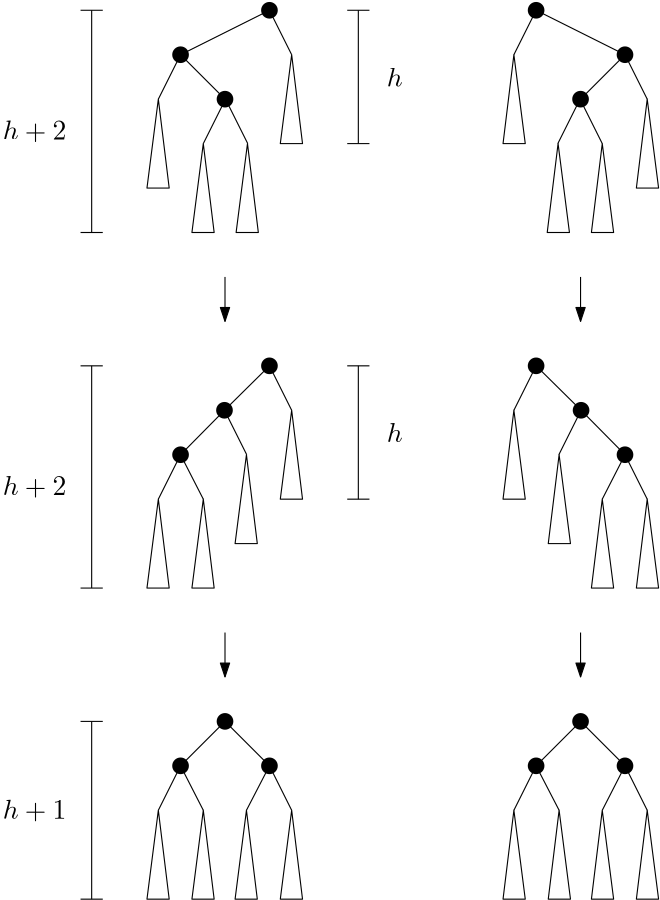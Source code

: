 <?xml version="1.0"?>
<!DOCTYPE ipe SYSTEM "ipe.dtd">
<ipe version="70010" creator="Ipe 7.0.10">
<info created="D:20110718101307" modified="D:20110718104920"/>
<ipestyle name="basic">
<symbol name="arrow/arc(spx)">
<path stroke="sym-stroke" fill="sym-stroke" pen="sym-pen">
0 0 m
-1 0.333 l
-1 -0.333 l
h
</path>
</symbol>
<symbol name="arrow/farc(spx)">
<path stroke="sym-stroke" fill="white" pen="sym-pen">
0 0 m
-1 0.333 l
-1 -0.333 l
h
</path>
</symbol>
<symbol name="mark/circle(sx)" transformations="translations">
<path fill="sym-stroke">
0.6 0 0 0.6 0 0 e
0.4 0 0 0.4 0 0 e
</path>
</symbol>
<symbol name="mark/disk(sx)" transformations="translations">
<path fill="sym-stroke">
0.6 0 0 0.6 0 0 e
</path>
</symbol>
<symbol name="mark/fdisk(sfx)" transformations="translations">
<group>
<path fill="sym-stroke" fillrule="eofill">
0.6 0 0 0.6 0 0 e
0.4 0 0 0.4 0 0 e
</path>
<path fill="sym-fill">
0.4 0 0 0.4 0 0 e
</path>
</group>
</symbol>
<symbol name="mark/box(sx)" transformations="translations">
<path fill="sym-stroke" fillrule="eofill">
-0.6 -0.6 m
0.6 -0.6 l
0.6 0.6 l
-0.6 0.6 l
h
-0.4 -0.4 m
0.4 -0.4 l
0.4 0.4 l
-0.4 0.4 l
h
</path>
</symbol>
<symbol name="mark/square(sx)" transformations="translations">
<path fill="sym-stroke">
-0.6 -0.6 m
0.6 -0.6 l
0.6 0.6 l
-0.6 0.6 l
h
</path>
</symbol>
<symbol name="mark/fsquare(sfx)" transformations="translations">
<group>
<path fill="sym-stroke" fillrule="eofill">
-0.6 -0.6 m
0.6 -0.6 l
0.6 0.6 l
-0.6 0.6 l
h
-0.4 -0.4 m
0.4 -0.4 l
0.4 0.4 l
-0.4 0.4 l
h
</path>
<path fill="sym-fill">
-0.4 -0.4 m
0.4 -0.4 l
0.4 0.4 l
-0.4 0.4 l
h
</path>
</group>
</symbol>
<symbol name="mark/cross(sx)" transformations="translations">
<group>
<path fill="sym-stroke">
-0.43 -0.57 m
0.57 0.43 l
0.43 0.57 l
-0.57 -0.43 l
h
</path>
<path fill="sym-stroke">
-0.43 0.57 m
0.57 -0.43 l
0.43 -0.57 l
-0.57 0.43 l
h
</path>
</group>
</symbol>
<symbol name="arrow/fnormal(spx)">
<path stroke="sym-stroke" fill="white" pen="sym-pen">
0 0 m
-1 0.333 l
-1 -0.333 l
h
</path>
</symbol>
<symbol name="arrow/pointed(spx)">
<path stroke="sym-stroke" fill="sym-stroke" pen="sym-pen">
0 0 m
-1 0.333 l
-0.8 0 l
-1 -0.333 l
h
</path>
</symbol>
<symbol name="arrow/fpointed(spx)">
<path stroke="sym-stroke" fill="white" pen="sym-pen">
0 0 m
-1 0.333 l
-0.8 0 l
-1 -0.333 l
h
</path>
</symbol>
<symbol name="arrow/linear(spx)">
<path stroke="sym-stroke" pen="sym-pen">
-1 0.333 m
0 0 l
-1 -0.333 l
</path>
</symbol>
<symbol name="arrow/fdouble(spx)">
<path stroke="sym-stroke" fill="white" pen="sym-pen">
0 0 m
-1 0.333 l
-1 -0.333 l
h
-1 0 m
-2 0.333 l
-2 -0.333 l
h
</path>
</symbol>
<symbol name="arrow/double(spx)">
<path stroke="sym-stroke" fill="sym-stroke" pen="sym-pen">
0 0 m
-1 0.333 l
-1 -0.333 l
h
-1 0 m
-2 0.333 l
-2 -0.333 l
h
</path>
</symbol>
<pen name="heavier" value="0.8"/>
<pen name="fat" value="1.2"/>
<pen name="ultrafat" value="2"/>
<symbolsize name="large" value="5"/>
<symbolsize name="small" value="2"/>
<symbolsize name="tiny" value="1.1"/>
<arrowsize name="large" value="10"/>
<arrowsize name="small" value="5"/>
<arrowsize name="tiny" value="3"/>
<color name="red" value="1 0 0"/>
<color name="green" value="0 1 0"/>
<color name="blue" value="0 0 1"/>
<color name="yellow" value="1 1 0"/>
<color name="orange" value="1 0.647 0"/>
<color name="gold" value="1 0.843 0"/>
<color name="purple" value="0.627 0.125 0.941"/>
<color name="gray" value="0.745"/>
<color name="brown" value="0.647 0.165 0.165"/>
<color name="navy" value="0 0 0.502"/>
<color name="pink" value="1 0.753 0.796"/>
<color name="seagreen" value="0.18 0.545 0.341"/>
<color name="turquoise" value="0.251 0.878 0.816"/>
<color name="violet" value="0.933 0.51 0.933"/>
<color name="darkblue" value="0 0 0.545"/>
<color name="darkcyan" value="0 0.545 0.545"/>
<color name="darkgray" value="0.663"/>
<color name="darkgreen" value="0 0.392 0"/>
<color name="darkmagenta" value="0.545 0 0.545"/>
<color name="darkorange" value="1 0.549 0"/>
<color name="darkred" value="0.545 0 0"/>
<color name="lightblue" value="0.678 0.847 0.902"/>
<color name="lightcyan" value="0.878 1 1"/>
<color name="lightgray" value="0.827"/>
<color name="lightgreen" value="0.565 0.933 0.565"/>
<color name="lightyellow" value="1 1 0.878"/>
<dashstyle name="dashed" value="[4] 0"/>
<dashstyle name="dotted" value="[1 3] 0"/>
<dashstyle name="dash dotted" value="[4 2 1 2] 0"/>
<dashstyle name="dash dot dotted" value="[4 2 1 2 1 2] 0"/>
<textsize name="large" value="\large"/>
<textsize name="small" value="\small"/>
<textsize name="tiny" value="\tiny"/>
<textsize name="Large" value="\Large"/>
<textsize name="LARGE" value="\LARGE"/>
<textsize name="huge" value="\huge"/>
<textsize name="Huge" value="\Huge"/>
<textsize name="footnote" value="\footnotesize"/>
<textstyle name="center" begin="\begin{center}" end="\end{center}"/>
<textstyle name="itemize" begin="\begin{itemize}" end="\end{itemize}"/>
<textstyle name="item" begin="\begin{itemize}\item{}" end="\end{itemize}"/>
<gridsize name="4 pts" value="4"/>
<gridsize name="8 pts (~3 mm)" value="8"/>
<gridsize name="16 pts (~6 mm)" value="16"/>
<gridsize name="32 pts (~12 mm)" value="32"/>
<gridsize name="10 pts (~3.5 mm)" value="10"/>
<gridsize name="20 pts (~7 mm)" value="20"/>
<gridsize name="14 pts (~5 mm)" value="14"/>
<gridsize name="28 pts (~10 mm)" value="28"/>
<gridsize name="56 pts (~20 mm)" value="56"/>
<anglesize name="90 deg" value="90"/>
<anglesize name="60 deg" value="60"/>
<anglesize name="45 deg" value="45"/>
<anglesize name="30 deg" value="30"/>
<anglesize name="22.5 deg" value="22.5"/>
<tiling name="falling" angle="-60" step="4" width="1"/>
<tiling name="rising" angle="30" step="4" width="1"/>
</ipestyle>
<page>
<layer name="alpha"/>
<view layers="alpha" active="alpha"/>
<use layer="alpha" matrix="1 0 0 1 0 112" name="mark/disk(sx)" pos="192 288" size="large" stroke="black"/>
<use matrix="1 0 0 1 0 112" name="mark/disk(sx)" pos="160 272" size="large" stroke="black"/>
<use matrix="1 0 0 1 0 112" name="mark/disk(sx)" pos="176 256" size="large" stroke="black"/>
<path matrix="1 0 0 1 0 112" stroke="black">
192 288 m
160 272 l
</path>
<path matrix="1 0 0 1 0 112" stroke="black">
160 272 m
176 256 l
</path>
<path matrix="0.5 0 0 1 80 112" stroke="black">
160 272 m
144 256 l
</path>
<path matrix="0.5 0 0 1 88.1861 112" stroke="black">
176 256 m
160 240 l
</path>
<path matrix="0.5 0 0 1 88.1861 112" stroke="black">
176 256 m
192 240 l
</path>
<path matrix="0.5 0 0 1 96 112" stroke="black">
192 288 m
208 272 l
</path>
<path matrix="0.5 0 0 1 92 112" stroke="black">
184.186 240 m
176 208 l
192 208 l
h
</path>
<path matrix="0.5 0 0 1 76.0931 112" stroke="black">
184.186 240 m
176 208 l
192 208 l
h
</path>
<path matrix="0.5 0 0 1 59.907 128" stroke="black">
184.186 240 m
176 208 l
192 208 l
h
</path>
<path matrix="0.5 0 0 1 107.907 144" stroke="black">
184.186 240 m
176 208 l
192 208 l
h
</path>
<path matrix="1 0 0 1 0 112" stroke="black">
128 288 m
128 208 l
</path>
<path matrix="1 0 0 1 0 112" stroke="black">
224 288 m
224 240 l
</path>
<text matrix="1 0 0 1 -16 100.541" transformations="translations" pos="112 256" stroke="black" type="label" width="22.898" height="6.919" depth="0.83" valign="center">$h+2$</text>
<text matrix="1 0 0 1 0 120" transformations="translations" pos="240 256" stroke="black" type="label" width="5.74" height="6.918" depth="0" halign="right" valign="center">$h$</text>
<path matrix="0.5 0 0 1 68 112" stroke="black">
112 288 m
128 288 l
</path>
<path matrix="0.5 0 0 1 68 32" stroke="black">
112 288 m
128 288 l
</path>
<path matrix="0.5 0 0 1 164 112" stroke="black">
112 288 m
128 288 l
</path>
<path matrix="0.5 0 0 1 164 64" stroke="black">
112 288 m
128 288 l
</path>
<use matrix="1 0 0 1 0 -16" name="mark/disk(sx)" pos="192 288" size="large" stroke="black"/>
<use matrix="1 0 0 1 0 -32" name="mark/disk(sx)" pos="160 272" size="large" stroke="black"/>
<use matrix="1 0 0 1 -0.1861 0" name="mark/disk(sx)" pos="176 256" size="large" stroke="black"/>
<path matrix="0.5 0 0 1 80 -32" stroke="black">
160 272 m
144 256 l
</path>
<path matrix="0.5 0 0 1 87.8139 0" stroke="black">
176 256 m
192 240 l
</path>
<path matrix="0.5 0 0 1 91.6278 0" stroke="black">
184.186 240 m
176 208 l
192 208 l
h
</path>
<path matrix="0.5 0 0 1 76.0931 -16" stroke="black">
184.186 240 m
176 208 l
192 208 l
h
</path>
<path matrix="0.5 0 0 1 59.907 -16" stroke="black">
184.186 240 m
176 208 l
192 208 l
h
</path>
<path matrix="1 0 0 1 0 112" stroke="black">
192 160 m
175.814 144 l
</path>
<path matrix="1 0 0 1 0 112" stroke="black">
175.814 144 m
160 128 l
</path>
<path matrix="1 0 0 1 0 112" stroke="black">
160 128 m
168.186 112 l
</path>
<use matrix="1 0 0 1 0 -160" name="mark/disk(sx)" pos="192 288" size="large" stroke="black"/>
<use matrix="1 0 0 1 0 -144" name="mark/disk(sx)" pos="160 272" size="large" stroke="black"/>
<use matrix="1 0 0 1 0 -112" name="mark/disk(sx)" pos="176 256" size="large" stroke="black"/>
<path matrix="0.5 0 0 1 91.6278 -128" stroke="black">
184.186 240 m
176 208 l
192 208 l
h
</path>
<path matrix="0.5 0 0 1 76.0932 -128" stroke="black">
184.186 240 m
176 208 l
192 208 l
h
</path>
<path matrix="0.5 0 0 1 59.907 -128" stroke="black">
184.186 240 m
176 208 l
192 208 l
h
</path>
<path stroke="black">
176 144 m
160 128 l
</path>
<path stroke="black">
160 128 m
152 112 l
</path>
<path stroke="black">
160 128 m
168.186 112 l
</path>
<path stroke="black">
176 144 m
192 128 l
</path>
<path stroke="black">
192 128 m
183.721 112 l
</path>
<path matrix="0.5 0 0 1 96 -16" stroke="black">
192 288 m
208 272 l
</path>
<path matrix="0.5 0 0 1 107.907 16" stroke="black">
184.186 240 m
176 208 l
192 208 l
h
</path>
<path matrix="0.5 0 0 1 96 -160" stroke="black">
192 288 m
208 272 l
</path>
<path matrix="0.5 0 0 1 107.907 -128" stroke="black">
184.186 240 m
176 208 l
192 208 l
h
</path>
<path matrix="1 0 0 1 0 -16" stroke="black">
224 288 m
224 240 l
</path>
<text matrix="1 0 0 1 0 -8" transformations="translations" pos="240 256" stroke="black" type="label" width="5.74" height="6.918" depth="0" halign="right" valign="center">$h$</text>
<path matrix="0.5 0 0 1 164 -16" stroke="black">
112 288 m
128 288 l
</path>
<path matrix="0.5 0 0 1 164 -64" stroke="black">
112 288 m
128 288 l
</path>
<path matrix="1 0 0 1 0 -16" stroke="black">
128 288 m
128 208 l
</path>
<text matrix="1 0 0 1 -16 -27.459" transformations="translations" pos="112 256" stroke="black" type="label" width="22.898" height="6.919" depth="0.83" valign="center">$h+2$</text>
<path matrix="0.5 0 0 1 68 -16" stroke="black">
112 288 m
128 288 l
</path>
<path matrix="0.5 0 0 1 68 -96" stroke="black">
112 288 m
128 288 l
</path>
<path stroke="black">
128 144 m
128 80 l
</path>
<text matrix="1 0 0 1 -16 -144" transformations="translations" pos="112 256" stroke="black" type="label" width="22.898" height="6.919" depth="0.83" valign="center">$h+1$</text>
<path matrix="0.5 0 0 1 68 -144" stroke="black">
112 288 m
128 288 l
</path>
<path matrix="0.5 0 0 1 68 -208" stroke="black">
112 288 m
128 288 l
</path>
<use matrix="-1 0 0 1 480 112" name="mark/disk(sx)" pos="192 288" size="large" stroke="black"/>
<use matrix="-1 0 0 1 480 112" name="mark/disk(sx)" pos="160 272" size="large" stroke="black"/>
<use matrix="-1 0 0 1 480 112" name="mark/disk(sx)" pos="176 256" size="large" stroke="black"/>
<path matrix="-1 0 0 1 480 112" stroke="black">
192 288 m
160 272 l
</path>
<path matrix="-1 0 0 1 480 112" stroke="black">
160 272 m
176 256 l
</path>
<path matrix="-0.5 0 0 1 400 112" stroke="black">
160 272 m
144 256 l
</path>
<path matrix="-0.5 0 0 1 391.814 112" stroke="black">
176 256 m
160 240 l
</path>
<path matrix="-0.5 0 0 1 391.814 112" stroke="black">
176 256 m
192 240 l
</path>
<path matrix="-0.5 0 0 1 384 112" stroke="black">
192 288 m
208 272 l
</path>
<path matrix="-0.5 0 0 1 388 112" stroke="black">
184.186 240 m
176 208 l
192 208 l
h
</path>
<path matrix="-0.5 0 0 1 403.907 112" stroke="black">
184.186 240 m
176 208 l
192 208 l
h
</path>
<path matrix="-0.5 0 0 1 420.093 128" stroke="black">
184.186 240 m
176 208 l
192 208 l
h
</path>
<path matrix="-0.5 0 0 1 372.093 144" stroke="black">
184.186 240 m
176 208 l
192 208 l
h
</path>
<use matrix="-1 0 0 1 480 -16" name="mark/disk(sx)" pos="192 288" size="large" stroke="black"/>
<use matrix="-1 0 0 1 480 -32" name="mark/disk(sx)" pos="160 272" size="large" stroke="black"/>
<use matrix="-1 0 0 1 480.186 0" name="mark/disk(sx)" pos="176 256" size="large" stroke="black"/>
<path matrix="-0.5 0 0 1 400 -32" stroke="black">
160 272 m
144 256 l
</path>
<path matrix="-0.5 0 0 1 392.186 0" stroke="black">
176 256 m
192 240 l
</path>
<path matrix="-0.5 0 0 1 388.372 0" stroke="black">
184.186 240 m
176 208 l
192 208 l
h
</path>
<path matrix="-0.5 0 0 1 403.907 -16" stroke="black">
184.186 240 m
176 208 l
192 208 l
h
</path>
<path matrix="-0.5 0 0 1 420.093 -16" stroke="black">
184.186 240 m
176 208 l
192 208 l
h
</path>
<path matrix="-1 0 0 1 480 112" stroke="black">
192 160 m
175.814 144 l
</path>
<path matrix="-1 0 0 1 480 112" stroke="black">
175.814 144 m
160 128 l
</path>
<path matrix="-1 0 0 1 480 112" stroke="black">
160 128 m
168.186 112 l
</path>
<use matrix="-1 0 0 1 480 -160" name="mark/disk(sx)" pos="192 288" size="large" stroke="black"/>
<use matrix="-1 0 0 1 480 -144" name="mark/disk(sx)" pos="160 272" size="large" stroke="black"/>
<use matrix="-1 0 0 1 480 -112" name="mark/disk(sx)" pos="176 256" size="large" stroke="black"/>
<path matrix="-0.5 0 0 1 388.372 -128" stroke="black">
184.186 240 m
176 208 l
192 208 l
h
</path>
<path matrix="-0.5 0 0 1 403.907 -128" stroke="black">
184.186 240 m
176 208 l
192 208 l
h
</path>
<path matrix="-0.5 0 0 1 420.093 -128" stroke="black">
184.186 240 m
176 208 l
192 208 l
h
</path>
<path matrix="-1 0 0 1 480 0" stroke="black">
176 144 m
160 128 l
</path>
<path matrix="-1 0 0 1 480 0" stroke="black">
160 128 m
152 112 l
</path>
<path matrix="-1 0 0 1 480 0" stroke="black">
160 128 m
168.186 112 l
</path>
<path matrix="-1 0 0 1 480 0" stroke="black">
176 144 m
192 128 l
</path>
<path matrix="-1 0 0 1 480 0" stroke="black">
192 128 m
183.721 112 l
</path>
<path matrix="-0.5 0 0 1 384 -16" stroke="black">
192 288 m
208 272 l
</path>
<path matrix="-0.5 0 0 1 372.093 16" stroke="black">
184.186 240 m
176 208 l
192 208 l
h
</path>
<path matrix="-0.5 0 0 1 384 -160" stroke="black">
192 288 m
208 272 l
</path>
<path matrix="-0.5 0 0 1 372.093 -128" stroke="black">
184.186 240 m
176 208 l
192 208 l
h
</path>
<path stroke="black" arrow="normal/small">
176 304 m
176 288 l
</path>
<path stroke="black" arrow="normal/small">
176 176 m
176 160 l
</path>
<path matrix="1 0 0 1 -48 0" stroke="black" arrow="normal/small">
352 176 m
352 160 l
</path>
<path matrix="1 0 0 1 -48 0" stroke="black" arrow="normal/small">
352 304 m
352 288 l
</path>
</page>
</ipe>

